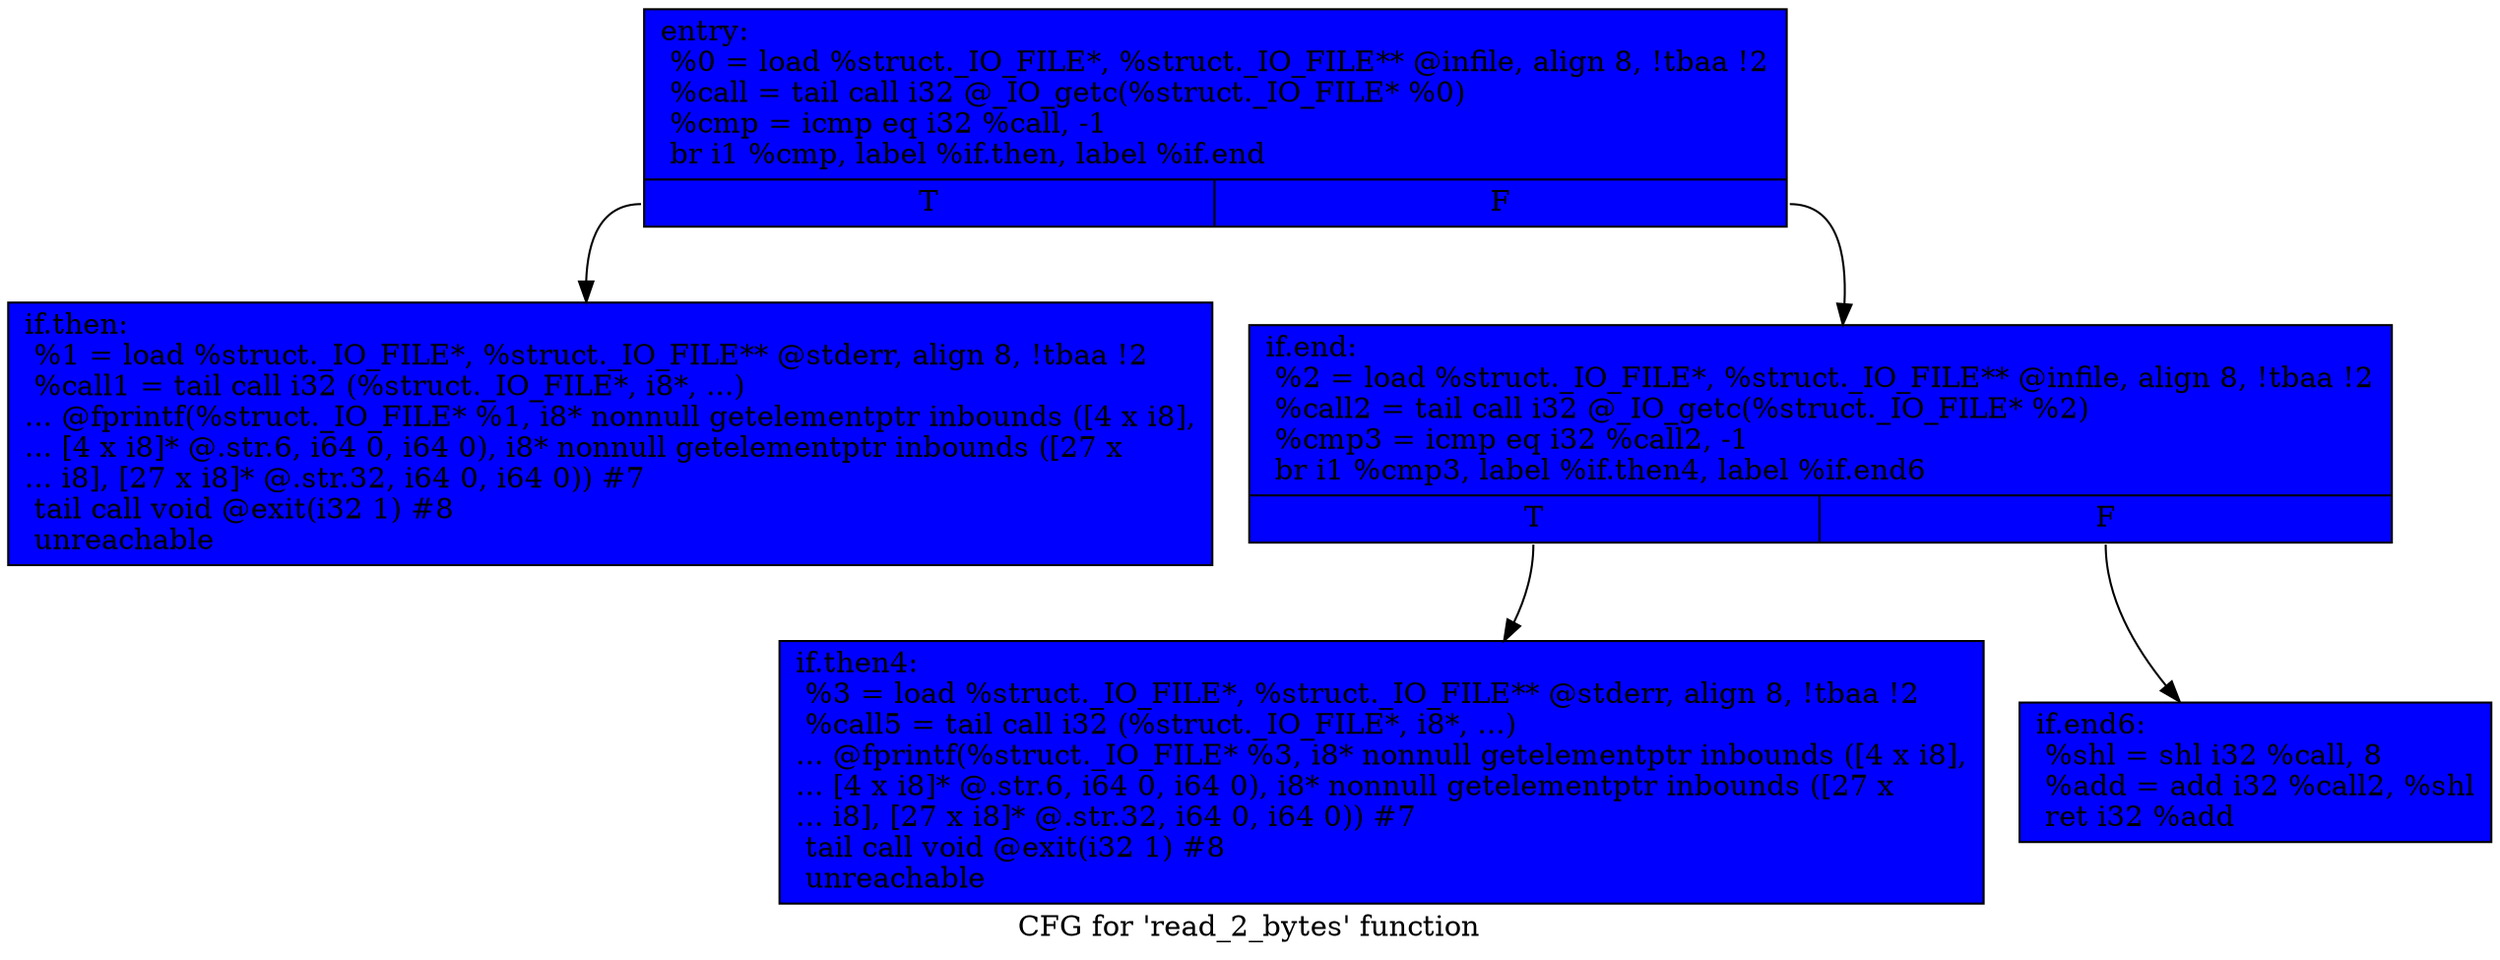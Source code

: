 digraph "CFG for 'read_2_bytes' function" {
	label="CFG for 'read_2_bytes' function";

	Node0x6834d90 [shape=record, style = filled, fillcolor = blue,  style = filled, fillcolor = blue, label="{entry:\l  %0 = load %struct._IO_FILE*, %struct._IO_FILE** @infile, align 8, !tbaa !2\l  %call = tail call i32 @_IO_getc(%struct._IO_FILE* %0)\l  %cmp = icmp eq i32 %call, -1\l  br i1 %cmp, label %if.then, label %if.end\l|{<s0>T|<s1>F}}"];
	Node0x6834d90:s0 -> Node0x6835080;
	Node0x6834d90:s1 -> Node0x68350f0;
	Node0x6835080 [shape=record, style = filled, fillcolor = blue,  style = filled, fillcolor = blue, label="{if.then:                                          \l  %1 = load %struct._IO_FILE*, %struct._IO_FILE** @stderr, align 8, !tbaa !2\l  %call1 = tail call i32 (%struct._IO_FILE*, i8*, ...)\l... @fprintf(%struct._IO_FILE* %1, i8* nonnull getelementptr inbounds ([4 x i8],\l... [4 x i8]* @.str.6, i64 0, i64 0), i8* nonnull getelementptr inbounds ([27 x\l... i8], [27 x i8]* @.str.32, i64 0, i64 0)) #7\l  tail call void @exit(i32 1) #8\l  unreachable\l}"];
	Node0x68350f0 [shape=record, style = filled, fillcolor = blue,  style = filled, fillcolor = blue, label="{if.end:                                           \l  %2 = load %struct._IO_FILE*, %struct._IO_FILE** @infile, align 8, !tbaa !2\l  %call2 = tail call i32 @_IO_getc(%struct._IO_FILE* %2)\l  %cmp3 = icmp eq i32 %call2, -1\l  br i1 %cmp3, label %if.then4, label %if.end6\l|{<s0>T|<s1>F}}"];
	Node0x68350f0:s0 -> Node0x6835610;
	Node0x68350f0:s1 -> Node0x6835660;
	Node0x6835610 [shape=record, style = filled, fillcolor = blue,  style = filled, fillcolor = blue, label="{if.then4:                                         \l  %3 = load %struct._IO_FILE*, %struct._IO_FILE** @stderr, align 8, !tbaa !2\l  %call5 = tail call i32 (%struct._IO_FILE*, i8*, ...)\l... @fprintf(%struct._IO_FILE* %3, i8* nonnull getelementptr inbounds ([4 x i8],\l... [4 x i8]* @.str.6, i64 0, i64 0), i8* nonnull getelementptr inbounds ([27 x\l... i8], [27 x i8]* @.str.32, i64 0, i64 0)) #7\l  tail call void @exit(i32 1) #8\l  unreachable\l}"];
	Node0x6835660 [shape=record, style = filled, fillcolor = blue,  style = filled, fillcolor = blue, label="{if.end6:                                          \l  %shl = shl i32 %call, 8\l  %add = add i32 %call2, %shl\l  ret i32 %add\l}"];
}
